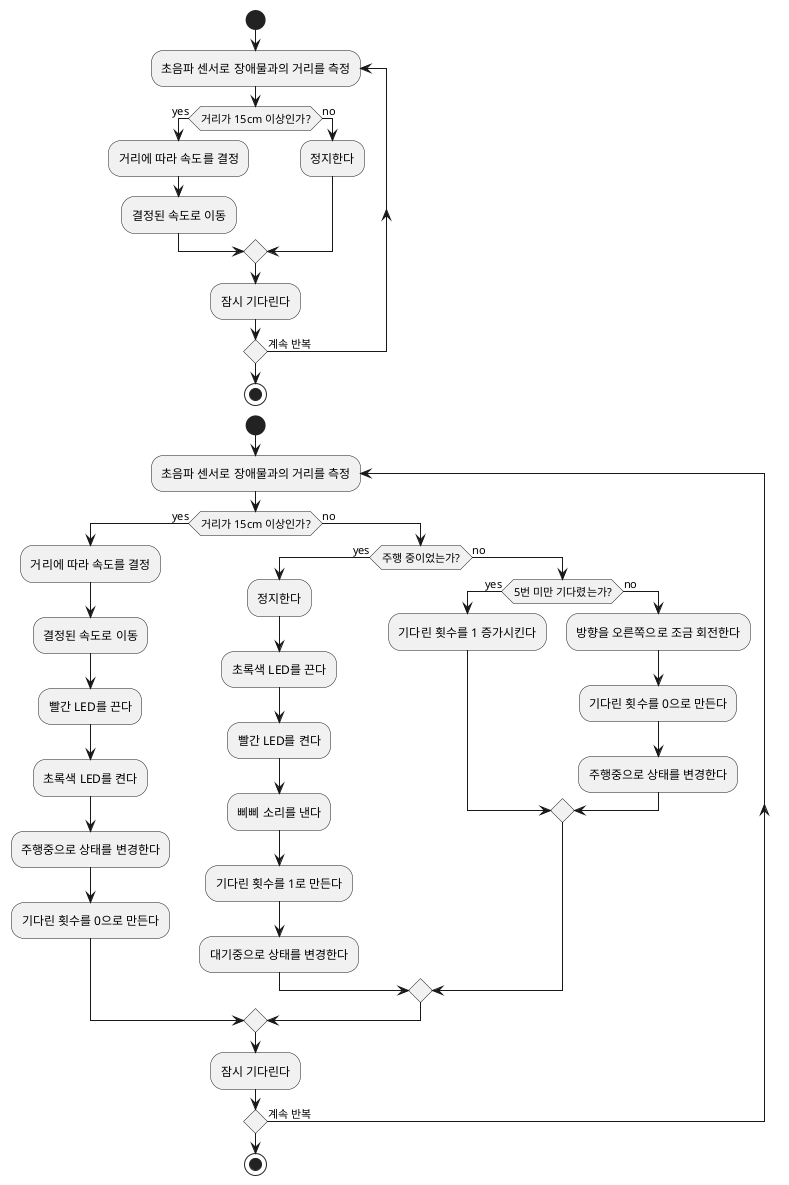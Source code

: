@startuml
start
repeat :초음파 센서로 장애물과의 거리를 측정;
    if (거리가 15cm 이상인가?) then (yes)
        :거리에 따라 속도를 결정;
        :결정된 속도로 이동;
    else (no)
        :정지한다;
    endif
:잠시 기다린다;
repeat while() is (계속 반복);
stop

start
repeat :초음파 센서로 장애물과의 거리를 측정;
    if (거리가 15cm 이상인가?) then (yes)
        :거리에 따라 속도를 결정;
        :결정된 속도로 이동;
        :빨간 LED를 끈다;
        :초록색 LED를 켠다;
        :주행중으로 상태를 변경한다;
        :기다린 횟수를 0으로 만든다;
    else (no)
        if (주행 중이었는가?) then (yes)
            :정지한다;
            :초록색 LED를 끈다;
            :빨간 LED를 켠다;
            :삐삐 소리를 낸다;
            :기다린 횟수를 1로 만든다;
            :대기중으로 상태를 변경한다;
        else (no)
            if (5번 미만 기다렸는가?) then (yes)
                :기다린 횟수를 1 증가시킨다;
            else (no)
                :방향을 오른쪽으로 조금 회전한다;
                :기다린 횟수를 0으로 만든다;
                :주행중으로 상태를 변경한다;
            endif
        endif
    endif
:잠시 기다린다;
repeat while() is (계속 반복);
stop

@enduml
